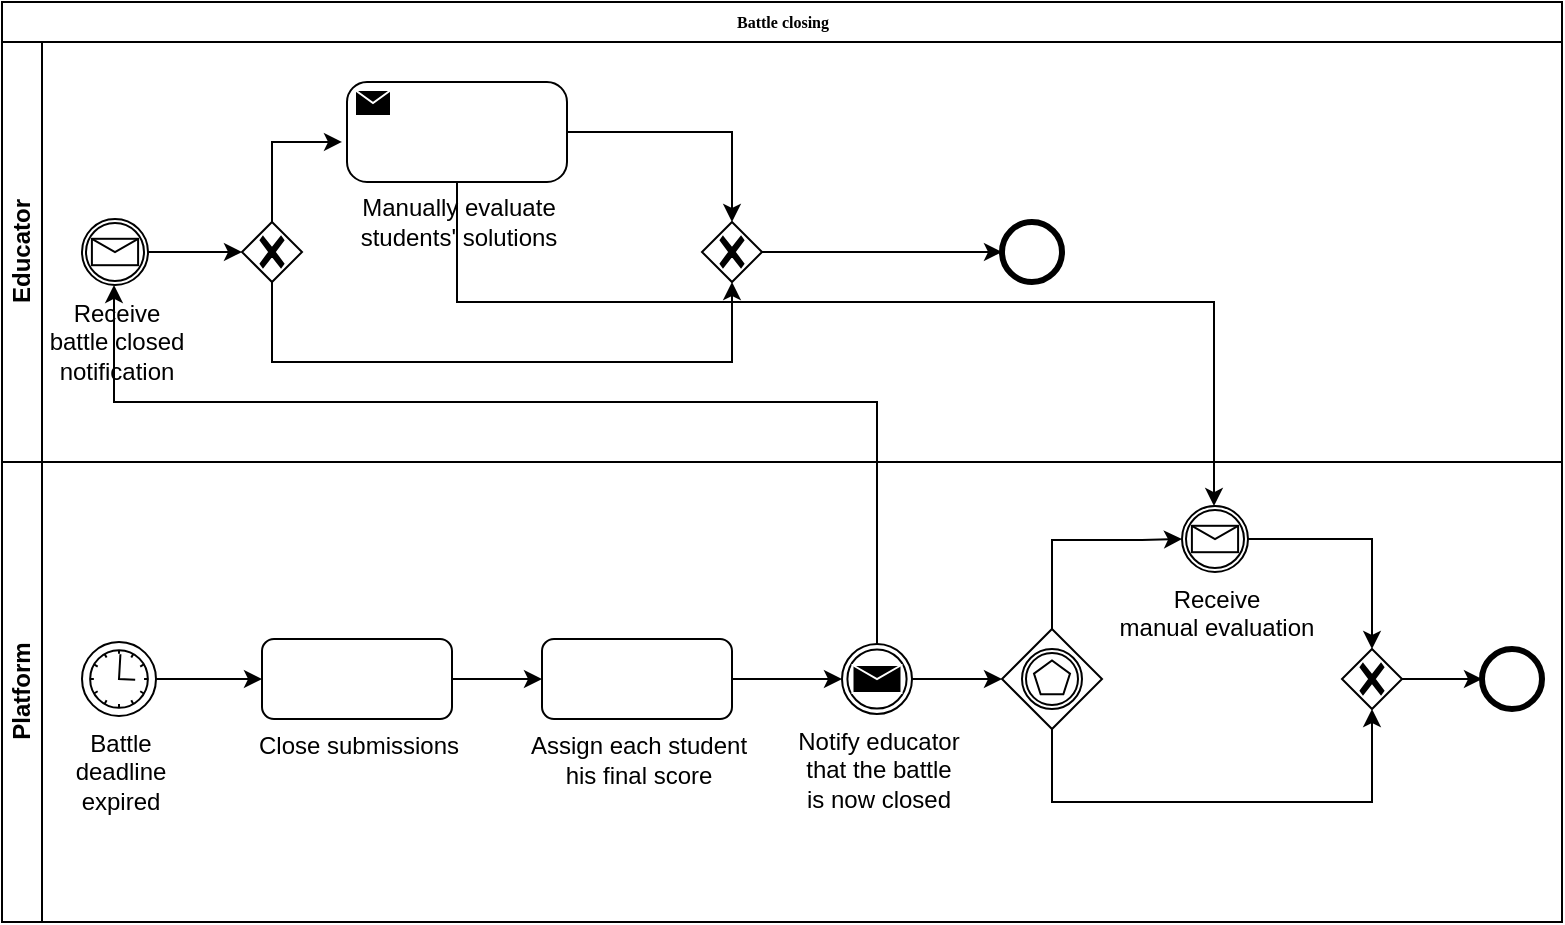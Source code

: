 <mxfile version="21.3.7" type="device">
  <diagram name="Page-1" id="c7488fd3-1785-93aa-aadb-54a6760d102a">
    <mxGraphModel dx="850" dy="757" grid="1" gridSize="10" guides="1" tooltips="1" connect="1" arrows="1" fold="1" page="1" pageScale="1" pageWidth="1100" pageHeight="850" background="none" math="0" shadow="0">
      <root>
        <mxCell id="0" />
        <mxCell id="1" parent="0" />
        <mxCell id="CDbokZhid0h3c1UekMTh-214" value="Battle closing" style="swimlane;html=1;childLayout=stackLayout;horizontal=1;startSize=20;horizontalStack=0;rounded=0;shadow=0;labelBackgroundColor=none;strokeWidth=1;fontFamily=Verdana;fontSize=8;align=center;" parent="1" vertex="1">
          <mxGeometry x="60" y="140" width="780" height="460" as="geometry" />
        </mxCell>
        <mxCell id="CDbokZhid0h3c1UekMTh-215" value="Educator" style="swimlane;html=1;startSize=20;horizontal=0;" parent="CDbokZhid0h3c1UekMTh-214" vertex="1">
          <mxGeometry y="20" width="780" height="210" as="geometry" />
        </mxCell>
        <mxCell id="PWZpDbweVa0cq_8GeGo4-28" style="edgeStyle=orthogonalEdgeStyle;rounded=0;orthogonalLoop=1;jettySize=auto;html=1;entryX=0;entryY=0.5;entryDx=0;entryDy=0;entryPerimeter=0;" edge="1" parent="CDbokZhid0h3c1UekMTh-215" source="PWZpDbweVa0cq_8GeGo4-8" target="PWZpDbweVa0cq_8GeGo4-27">
          <mxGeometry relative="1" as="geometry" />
        </mxCell>
        <mxCell id="PWZpDbweVa0cq_8GeGo4-8" value="&lt;div&gt;Receive&lt;/div&gt;&lt;div&gt;battle closed&lt;/div&gt;&lt;div&gt;notification&lt;br&gt;&lt;/div&gt;" style="points=[[0.145,0.145,0],[0.5,0,0],[0.855,0.145,0],[1,0.5,0],[0.855,0.855,0],[0.5,1,0],[0.145,0.855,0],[0,0.5,0]];shape=mxgraph.bpmn.event;html=1;verticalLabelPosition=bottom;labelBackgroundColor=#ffffff;verticalAlign=top;align=center;perimeter=ellipsePerimeter;outlineConnect=0;aspect=fixed;outline=catching;symbol=message;" vertex="1" parent="CDbokZhid0h3c1UekMTh-215">
          <mxGeometry x="40" y="88.5" width="33" height="33" as="geometry" />
        </mxCell>
        <mxCell id="PWZpDbweVa0cq_8GeGo4-29" style="edgeStyle=orthogonalEdgeStyle;rounded=0;orthogonalLoop=1;jettySize=auto;html=1;" edge="1" parent="CDbokZhid0h3c1UekMTh-215" source="PWZpDbweVa0cq_8GeGo4-27">
          <mxGeometry relative="1" as="geometry">
            <mxPoint x="170" y="49.966" as="targetPoint" />
            <Array as="points">
              <mxPoint x="135" y="50" />
            </Array>
          </mxGeometry>
        </mxCell>
        <mxCell id="PWZpDbweVa0cq_8GeGo4-37" style="edgeStyle=orthogonalEdgeStyle;rounded=0;orthogonalLoop=1;jettySize=auto;html=1;" edge="1" parent="CDbokZhid0h3c1UekMTh-215" source="PWZpDbweVa0cq_8GeGo4-27" target="PWZpDbweVa0cq_8GeGo4-35">
          <mxGeometry relative="1" as="geometry">
            <Array as="points">
              <mxPoint x="135" y="160" />
              <mxPoint x="365" y="160" />
            </Array>
          </mxGeometry>
        </mxCell>
        <mxCell id="PWZpDbweVa0cq_8GeGo4-27" value="" style="points=[[0.25,0.25,0],[0.5,0,0],[0.75,0.25,0],[1,0.5,0],[0.75,0.75,0],[0.5,1,0],[0.25,0.75,0],[0,0.5,0]];shape=mxgraph.bpmn.gateway2;html=1;verticalLabelPosition=bottom;labelBackgroundColor=#ffffff;verticalAlign=top;align=center;perimeter=rhombusPerimeter;outlineConnect=0;outline=none;symbol=none;gwType=exclusive;" vertex="1" parent="CDbokZhid0h3c1UekMTh-215">
          <mxGeometry x="120" y="90" width="30" height="30" as="geometry" />
        </mxCell>
        <mxCell id="PWZpDbweVa0cq_8GeGo4-30" value="&lt;div&gt;Manually evaluate &lt;br&gt;&lt;/div&gt;&lt;div&gt;students&#39; solutions&lt;br&gt;&lt;/div&gt;" style="text;html=1;align=center;verticalAlign=middle;resizable=0;points=[];autosize=1;strokeColor=none;fillColor=none;" vertex="1" parent="CDbokZhid0h3c1UekMTh-215">
          <mxGeometry x="162.5" y="70" width="130" height="40" as="geometry" />
        </mxCell>
        <mxCell id="PWZpDbweVa0cq_8GeGo4-36" style="edgeStyle=orthogonalEdgeStyle;rounded=0;orthogonalLoop=1;jettySize=auto;html=1;" edge="1" parent="CDbokZhid0h3c1UekMTh-215" source="PWZpDbweVa0cq_8GeGo4-31" target="PWZpDbweVa0cq_8GeGo4-35">
          <mxGeometry relative="1" as="geometry" />
        </mxCell>
        <mxCell id="PWZpDbweVa0cq_8GeGo4-31" value="" style="points=[[0.25,0,0],[0.5,0,0],[0.75,0,0],[1,0.25,0],[1,0.5,0],[1,0.75,0],[0.75,1,0],[0.5,1,0],[0.25,1,0],[0,0.75,0],[0,0.5,0],[0,0.25,0]];shape=mxgraph.bpmn.task;whiteSpace=wrap;rectStyle=rounded;size=10;html=1;container=1;expand=0;collapsible=0;taskMarker=send;" vertex="1" parent="CDbokZhid0h3c1UekMTh-215">
          <mxGeometry x="172.5" y="20" width="110" height="50" as="geometry" />
        </mxCell>
        <mxCell id="PWZpDbweVa0cq_8GeGo4-43" style="edgeStyle=orthogonalEdgeStyle;rounded=0;orthogonalLoop=1;jettySize=auto;html=1;entryX=0;entryY=0.5;entryDx=0;entryDy=0;entryPerimeter=0;" edge="1" parent="CDbokZhid0h3c1UekMTh-215" source="PWZpDbweVa0cq_8GeGo4-35" target="PWZpDbweVa0cq_8GeGo4-42">
          <mxGeometry relative="1" as="geometry" />
        </mxCell>
        <mxCell id="PWZpDbweVa0cq_8GeGo4-35" value="" style="points=[[0.25,0.25,0],[0.5,0,0],[0.75,0.25,0],[1,0.5,0],[0.75,0.75,0],[0.5,1,0],[0.25,0.75,0],[0,0.5,0]];shape=mxgraph.bpmn.gateway2;html=1;verticalLabelPosition=bottom;labelBackgroundColor=#ffffff;verticalAlign=top;align=center;perimeter=rhombusPerimeter;outlineConnect=0;outline=none;symbol=none;gwType=exclusive;" vertex="1" parent="CDbokZhid0h3c1UekMTh-215">
          <mxGeometry x="350" y="90" width="30" height="30" as="geometry" />
        </mxCell>
        <mxCell id="PWZpDbweVa0cq_8GeGo4-42" value="" style="points=[[0.145,0.145,0],[0.5,0,0],[0.855,0.145,0],[1,0.5,0],[0.855,0.855,0],[0.5,1,0],[0.145,0.855,0],[0,0.5,0]];shape=mxgraph.bpmn.event;html=1;verticalLabelPosition=bottom;labelBackgroundColor=#ffffff;verticalAlign=top;align=center;perimeter=ellipsePerimeter;outlineConnect=0;aspect=fixed;outline=end;symbol=terminate2;" vertex="1" parent="CDbokZhid0h3c1UekMTh-215">
          <mxGeometry x="500" y="90" width="30" height="30" as="geometry" />
        </mxCell>
        <mxCell id="CDbokZhid0h3c1UekMTh-308" value="Platform" style="swimlane;html=1;startSize=20;horizontal=0;" parent="CDbokZhid0h3c1UekMTh-214" vertex="1">
          <mxGeometry y="230" width="780" height="230" as="geometry" />
        </mxCell>
        <mxCell id="PWZpDbweVa0cq_8GeGo4-18" style="edgeStyle=orthogonalEdgeStyle;rounded=0;orthogonalLoop=1;jettySize=auto;html=1;entryX=0;entryY=0.5;entryDx=0;entryDy=0;" edge="1" parent="CDbokZhid0h3c1UekMTh-308" source="PWZpDbweVa0cq_8GeGo4-14" target="PWZpDbweVa0cq_8GeGo4-15">
          <mxGeometry relative="1" as="geometry" />
        </mxCell>
        <mxCell id="PWZpDbweVa0cq_8GeGo4-14" value="&lt;div&gt;Battle&lt;/div&gt;&lt;div&gt;deadline&lt;/div&gt;&lt;div&gt;expired&lt;br&gt;&lt;/div&gt;" style="points=[[0.145,0.145,0],[0.5,0,0],[0.855,0.145,0],[1,0.5,0],[0.855,0.855,0],[0.5,1,0],[0.145,0.855,0],[0,0.5,0]];shape=mxgraph.bpmn.event;html=1;verticalLabelPosition=bottom;labelBackgroundColor=#ffffff;verticalAlign=top;align=center;perimeter=ellipsePerimeter;outlineConnect=0;aspect=fixed;outline=standard;symbol=timer;" vertex="1" parent="CDbokZhid0h3c1UekMTh-308">
          <mxGeometry x="40" y="90" width="37" height="37" as="geometry" />
        </mxCell>
        <mxCell id="PWZpDbweVa0cq_8GeGo4-21" style="edgeStyle=orthogonalEdgeStyle;rounded=0;orthogonalLoop=1;jettySize=auto;html=1;entryX=0;entryY=0.5;entryDx=0;entryDy=0;" edge="1" parent="CDbokZhid0h3c1UekMTh-308" source="PWZpDbweVa0cq_8GeGo4-15" target="PWZpDbweVa0cq_8GeGo4-20">
          <mxGeometry relative="1" as="geometry" />
        </mxCell>
        <mxCell id="PWZpDbweVa0cq_8GeGo4-15" value="" style="rounded=1;whiteSpace=wrap;html=1;" vertex="1" parent="CDbokZhid0h3c1UekMTh-308">
          <mxGeometry x="130" y="88.5" width="95" height="40" as="geometry" />
        </mxCell>
        <mxCell id="PWZpDbweVa0cq_8GeGo4-19" value="Close submissions" style="text;html=1;align=center;verticalAlign=middle;resizable=0;points=[];autosize=1;strokeColor=none;fillColor=none;" vertex="1" parent="CDbokZhid0h3c1UekMTh-308">
          <mxGeometry x="112.5" y="127" width="130" height="30" as="geometry" />
        </mxCell>
        <mxCell id="PWZpDbweVa0cq_8GeGo4-23" style="edgeStyle=orthogonalEdgeStyle;rounded=0;orthogonalLoop=1;jettySize=auto;html=1;entryX=0;entryY=0.5;entryDx=0;entryDy=0;entryPerimeter=0;" edge="1" parent="CDbokZhid0h3c1UekMTh-308" source="PWZpDbweVa0cq_8GeGo4-20">
          <mxGeometry relative="1" as="geometry">
            <mxPoint x="420" y="108.5" as="targetPoint" />
          </mxGeometry>
        </mxCell>
        <mxCell id="PWZpDbweVa0cq_8GeGo4-20" value="" style="rounded=1;whiteSpace=wrap;html=1;" vertex="1" parent="CDbokZhid0h3c1UekMTh-308">
          <mxGeometry x="270" y="88.5" width="95" height="40" as="geometry" />
        </mxCell>
        <mxCell id="PWZpDbweVa0cq_8GeGo4-22" value="&lt;div&gt;Assign each student&lt;/div&gt;&lt;div&gt;his final score&lt;br&gt;&lt;/div&gt;" style="text;html=1;align=center;verticalAlign=middle;resizable=0;points=[];autosize=1;strokeColor=none;fillColor=none;" vertex="1" parent="CDbokZhid0h3c1UekMTh-308">
          <mxGeometry x="247.5" y="128.5" width="140" height="40" as="geometry" />
        </mxCell>
        <mxCell id="PWZpDbweVa0cq_8GeGo4-26" style="edgeStyle=orthogonalEdgeStyle;rounded=0;orthogonalLoop=1;jettySize=auto;html=1;entryX=0;entryY=0.5;entryDx=0;entryDy=0;entryPerimeter=0;" edge="1" parent="CDbokZhid0h3c1UekMTh-308" source="CDbokZhid0h3c1UekMTh-432" target="CDbokZhid0h3c1UekMTh-387">
          <mxGeometry relative="1" as="geometry" />
        </mxCell>
        <mxCell id="CDbokZhid0h3c1UekMTh-432" value="&lt;div&gt;Notify educator&lt;/div&gt;&lt;div&gt;that the battle &lt;br&gt;&lt;/div&gt;&lt;div&gt;is now closed&lt;br&gt;&lt;/div&gt;" style="points=[[0.145,0.145,0],[0.5,0,0],[0.855,0.145,0],[1,0.5,0],[0.855,0.855,0],[0.5,1,0],[0.145,0.855,0],[0,0.5,0]];shape=mxgraph.bpmn.event;html=1;verticalLabelPosition=bottom;labelBackgroundColor=#ffffff;verticalAlign=top;align=center;perimeter=ellipsePerimeter;outlineConnect=0;aspect=fixed;outline=throwing;symbol=message;" parent="CDbokZhid0h3c1UekMTh-308" vertex="1">
          <mxGeometry x="420.001" y="91" width="35" height="35" as="geometry" />
        </mxCell>
        <mxCell id="PWZpDbweVa0cq_8GeGo4-33" style="edgeStyle=orthogonalEdgeStyle;rounded=0;orthogonalLoop=1;jettySize=auto;html=1;entryX=0;entryY=0.5;entryDx=0;entryDy=0;entryPerimeter=0;" edge="1" parent="CDbokZhid0h3c1UekMTh-308" source="CDbokZhid0h3c1UekMTh-387" target="PWZpDbweVa0cq_8GeGo4-32">
          <mxGeometry relative="1" as="geometry">
            <Array as="points">
              <mxPoint x="525" y="39" />
              <mxPoint x="570" y="39" />
            </Array>
          </mxGeometry>
        </mxCell>
        <mxCell id="PWZpDbweVa0cq_8GeGo4-40" style="edgeStyle=orthogonalEdgeStyle;rounded=0;orthogonalLoop=1;jettySize=auto;html=1;" edge="1" parent="CDbokZhid0h3c1UekMTh-308" source="CDbokZhid0h3c1UekMTh-387" target="PWZpDbweVa0cq_8GeGo4-38">
          <mxGeometry relative="1" as="geometry">
            <Array as="points">
              <mxPoint x="525" y="170" />
              <mxPoint x="685" y="170" />
            </Array>
          </mxGeometry>
        </mxCell>
        <mxCell id="CDbokZhid0h3c1UekMTh-387" value="" style="points=[[0.25,0.25,0],[0.5,0,0],[0.75,0.25,0],[1,0.5,0],[0.75,0.75,0],[0.5,1,0],[0.25,0.75,0],[0,0.5,0]];shape=mxgraph.bpmn.gateway2;html=1;verticalLabelPosition=bottom;labelBackgroundColor=#ffffff;verticalAlign=top;align=center;perimeter=rhombusPerimeter;outlineConnect=0;outline=catching;symbol=multiple;" parent="CDbokZhid0h3c1UekMTh-308" vertex="1">
          <mxGeometry x="500" y="83.5" width="50" height="50" as="geometry" />
        </mxCell>
        <mxCell id="CDbokZhid0h3c1UekMTh-407" value="" style="points=[[0.145,0.145,0],[0.5,0,0],[0.855,0.145,0],[1,0.5,0],[0.855,0.855,0],[0.5,1,0],[0.145,0.855,0],[0,0.5,0]];shape=mxgraph.bpmn.event;html=1;verticalLabelPosition=bottom;labelBackgroundColor=#ffffff;verticalAlign=top;align=center;perimeter=ellipsePerimeter;outlineConnect=0;aspect=fixed;outline=end;symbol=terminate2;" parent="CDbokZhid0h3c1UekMTh-308" vertex="1">
          <mxGeometry x="740" y="93.5" width="30" height="30" as="geometry" />
        </mxCell>
        <mxCell id="PWZpDbweVa0cq_8GeGo4-39" style="edgeStyle=orthogonalEdgeStyle;rounded=0;orthogonalLoop=1;jettySize=auto;html=1;" edge="1" parent="CDbokZhid0h3c1UekMTh-308" source="PWZpDbweVa0cq_8GeGo4-32" target="PWZpDbweVa0cq_8GeGo4-38">
          <mxGeometry relative="1" as="geometry" />
        </mxCell>
        <mxCell id="PWZpDbweVa0cq_8GeGo4-32" value="&lt;div&gt;Receive&lt;/div&gt;manual evaluation" style="points=[[0.145,0.145,0],[0.5,0,0],[0.855,0.145,0],[1,0.5,0],[0.855,0.855,0],[0.5,1,0],[0.145,0.855,0],[0,0.5,0]];shape=mxgraph.bpmn.event;html=1;verticalLabelPosition=bottom;labelBackgroundColor=#ffffff;verticalAlign=top;align=center;perimeter=ellipsePerimeter;outlineConnect=0;aspect=fixed;outline=catching;symbol=message;" vertex="1" parent="CDbokZhid0h3c1UekMTh-308">
          <mxGeometry x="590" y="22" width="33" height="33" as="geometry" />
        </mxCell>
        <mxCell id="PWZpDbweVa0cq_8GeGo4-41" style="edgeStyle=orthogonalEdgeStyle;rounded=0;orthogonalLoop=1;jettySize=auto;html=1;entryX=0;entryY=0.5;entryDx=0;entryDy=0;entryPerimeter=0;" edge="1" parent="CDbokZhid0h3c1UekMTh-308" source="PWZpDbweVa0cq_8GeGo4-38" target="CDbokZhid0h3c1UekMTh-407">
          <mxGeometry relative="1" as="geometry" />
        </mxCell>
        <mxCell id="PWZpDbweVa0cq_8GeGo4-38" value="" style="points=[[0.25,0.25,0],[0.5,0,0],[0.75,0.25,0],[1,0.5,0],[0.75,0.75,0],[0.5,1,0],[0.25,0.75,0],[0,0.5,0]];shape=mxgraph.bpmn.gateway2;html=1;verticalLabelPosition=bottom;labelBackgroundColor=#ffffff;verticalAlign=top;align=center;perimeter=rhombusPerimeter;outlineConnect=0;outline=none;symbol=none;gwType=exclusive;" vertex="1" parent="CDbokZhid0h3c1UekMTh-308">
          <mxGeometry x="670" y="93.5" width="30" height="30" as="geometry" />
        </mxCell>
        <mxCell id="PWZpDbweVa0cq_8GeGo4-25" style="edgeStyle=orthogonalEdgeStyle;rounded=0;orthogonalLoop=1;jettySize=auto;html=1;" edge="1" parent="CDbokZhid0h3c1UekMTh-214" source="CDbokZhid0h3c1UekMTh-432" target="PWZpDbweVa0cq_8GeGo4-8">
          <mxGeometry relative="1" as="geometry">
            <Array as="points">
              <mxPoint x="438" y="200" />
              <mxPoint x="56" y="200" />
            </Array>
          </mxGeometry>
        </mxCell>
        <mxCell id="PWZpDbweVa0cq_8GeGo4-34" style="edgeStyle=orthogonalEdgeStyle;rounded=0;orthogonalLoop=1;jettySize=auto;html=1;" edge="1" parent="CDbokZhid0h3c1UekMTh-214" source="PWZpDbweVa0cq_8GeGo4-31" target="PWZpDbweVa0cq_8GeGo4-32">
          <mxGeometry relative="1" as="geometry">
            <Array as="points">
              <mxPoint x="228" y="150" />
              <mxPoint x="606" y="150" />
            </Array>
          </mxGeometry>
        </mxCell>
      </root>
    </mxGraphModel>
  </diagram>
</mxfile>
